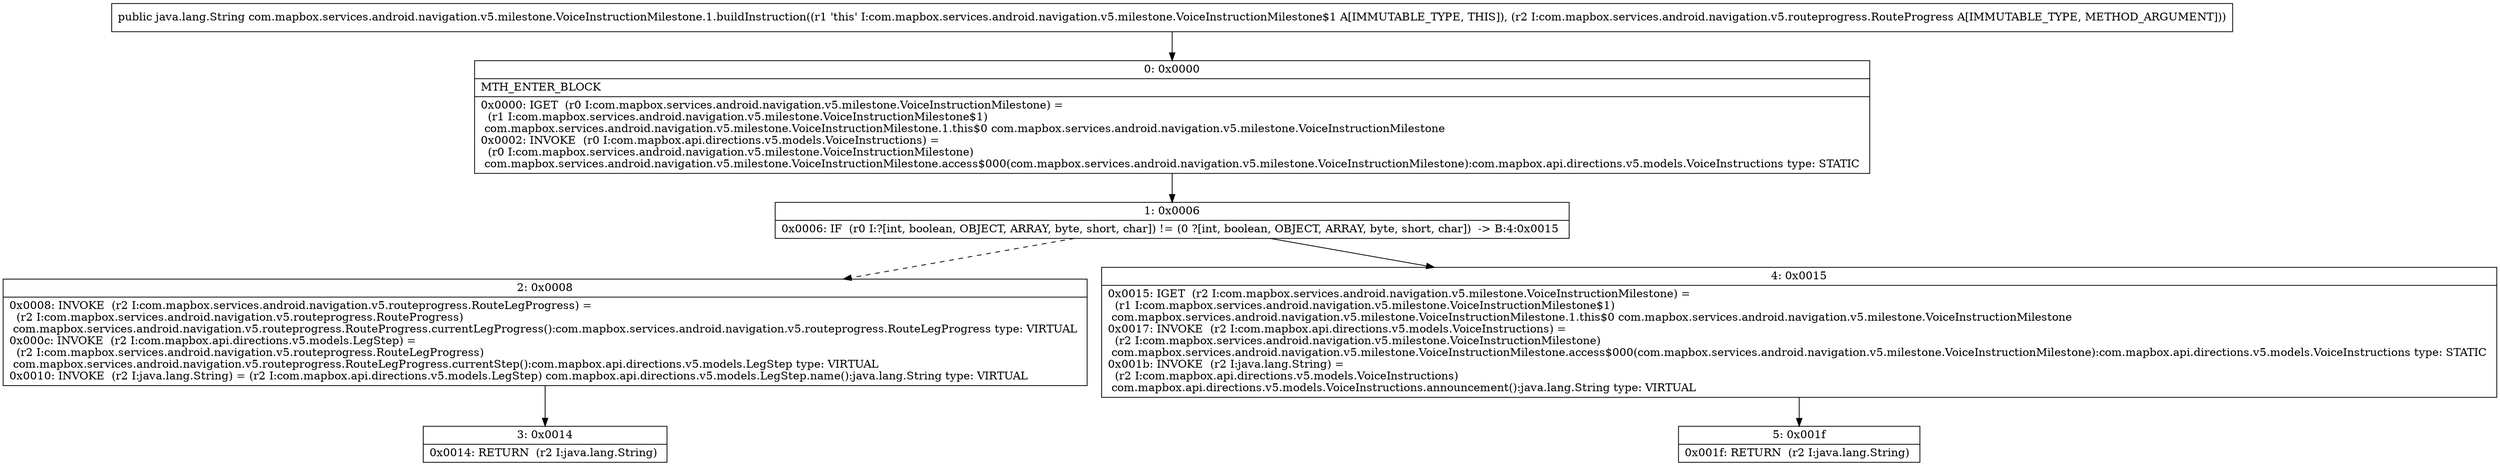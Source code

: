 digraph "CFG forcom.mapbox.services.android.navigation.v5.milestone.VoiceInstructionMilestone.1.buildInstruction(Lcom\/mapbox\/services\/android\/navigation\/v5\/routeprogress\/RouteProgress;)Ljava\/lang\/String;" {
Node_0 [shape=record,label="{0\:\ 0x0000|MTH_ENTER_BLOCK\l|0x0000: IGET  (r0 I:com.mapbox.services.android.navigation.v5.milestone.VoiceInstructionMilestone) = \l  (r1 I:com.mapbox.services.android.navigation.v5.milestone.VoiceInstructionMilestone$1)\l com.mapbox.services.android.navigation.v5.milestone.VoiceInstructionMilestone.1.this$0 com.mapbox.services.android.navigation.v5.milestone.VoiceInstructionMilestone \l0x0002: INVOKE  (r0 I:com.mapbox.api.directions.v5.models.VoiceInstructions) = \l  (r0 I:com.mapbox.services.android.navigation.v5.milestone.VoiceInstructionMilestone)\l com.mapbox.services.android.navigation.v5.milestone.VoiceInstructionMilestone.access$000(com.mapbox.services.android.navigation.v5.milestone.VoiceInstructionMilestone):com.mapbox.api.directions.v5.models.VoiceInstructions type: STATIC \l}"];
Node_1 [shape=record,label="{1\:\ 0x0006|0x0006: IF  (r0 I:?[int, boolean, OBJECT, ARRAY, byte, short, char]) != (0 ?[int, boolean, OBJECT, ARRAY, byte, short, char])  \-\> B:4:0x0015 \l}"];
Node_2 [shape=record,label="{2\:\ 0x0008|0x0008: INVOKE  (r2 I:com.mapbox.services.android.navigation.v5.routeprogress.RouteLegProgress) = \l  (r2 I:com.mapbox.services.android.navigation.v5.routeprogress.RouteProgress)\l com.mapbox.services.android.navigation.v5.routeprogress.RouteProgress.currentLegProgress():com.mapbox.services.android.navigation.v5.routeprogress.RouteLegProgress type: VIRTUAL \l0x000c: INVOKE  (r2 I:com.mapbox.api.directions.v5.models.LegStep) = \l  (r2 I:com.mapbox.services.android.navigation.v5.routeprogress.RouteLegProgress)\l com.mapbox.services.android.navigation.v5.routeprogress.RouteLegProgress.currentStep():com.mapbox.api.directions.v5.models.LegStep type: VIRTUAL \l0x0010: INVOKE  (r2 I:java.lang.String) = (r2 I:com.mapbox.api.directions.v5.models.LegStep) com.mapbox.api.directions.v5.models.LegStep.name():java.lang.String type: VIRTUAL \l}"];
Node_3 [shape=record,label="{3\:\ 0x0014|0x0014: RETURN  (r2 I:java.lang.String) \l}"];
Node_4 [shape=record,label="{4\:\ 0x0015|0x0015: IGET  (r2 I:com.mapbox.services.android.navigation.v5.milestone.VoiceInstructionMilestone) = \l  (r1 I:com.mapbox.services.android.navigation.v5.milestone.VoiceInstructionMilestone$1)\l com.mapbox.services.android.navigation.v5.milestone.VoiceInstructionMilestone.1.this$0 com.mapbox.services.android.navigation.v5.milestone.VoiceInstructionMilestone \l0x0017: INVOKE  (r2 I:com.mapbox.api.directions.v5.models.VoiceInstructions) = \l  (r2 I:com.mapbox.services.android.navigation.v5.milestone.VoiceInstructionMilestone)\l com.mapbox.services.android.navigation.v5.milestone.VoiceInstructionMilestone.access$000(com.mapbox.services.android.navigation.v5.milestone.VoiceInstructionMilestone):com.mapbox.api.directions.v5.models.VoiceInstructions type: STATIC \l0x001b: INVOKE  (r2 I:java.lang.String) = \l  (r2 I:com.mapbox.api.directions.v5.models.VoiceInstructions)\l com.mapbox.api.directions.v5.models.VoiceInstructions.announcement():java.lang.String type: VIRTUAL \l}"];
Node_5 [shape=record,label="{5\:\ 0x001f|0x001f: RETURN  (r2 I:java.lang.String) \l}"];
MethodNode[shape=record,label="{public java.lang.String com.mapbox.services.android.navigation.v5.milestone.VoiceInstructionMilestone.1.buildInstruction((r1 'this' I:com.mapbox.services.android.navigation.v5.milestone.VoiceInstructionMilestone$1 A[IMMUTABLE_TYPE, THIS]), (r2 I:com.mapbox.services.android.navigation.v5.routeprogress.RouteProgress A[IMMUTABLE_TYPE, METHOD_ARGUMENT])) }"];
MethodNode -> Node_0;
Node_0 -> Node_1;
Node_1 -> Node_2[style=dashed];
Node_1 -> Node_4;
Node_2 -> Node_3;
Node_4 -> Node_5;
}

